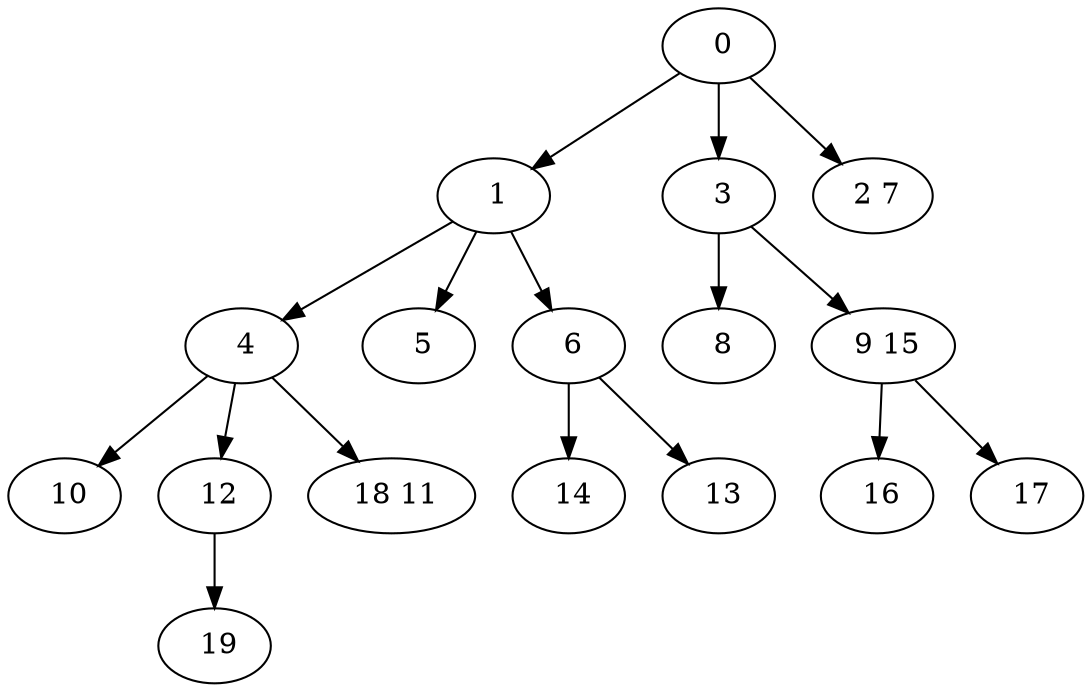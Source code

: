 digraph mytree {
" 0" -> " 1";
" 0" -> " 3";
" 0" -> " 2 7";
" 1" -> " 4";
" 1" -> " 5";
" 1" -> " 6";
" 3" -> " 8";
" 3" -> " 9 15";
" 2 7";
" 14";
" 4" -> " 10";
" 4" -> " 12";
" 4" -> " 18 11";
" 5";
" 6" -> " 14";
" 6" -> " 13";
" 8";
" 9 15" -> " 16";
" 9 15" -> " 17";
" 10";
" 12" -> " 19";
" 18 11";
" 13";
" 16";
" 17";
" 19";
}
